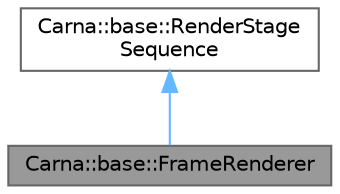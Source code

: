 digraph "Carna::base::FrameRenderer"
{
 // LATEX_PDF_SIZE
  bgcolor="transparent";
  edge [fontname=Helvetica,fontsize=10,labelfontname=Helvetica,labelfontsize=10];
  node [fontname=Helvetica,fontsize=10,shape=box,height=0.2,width=0.4];
  Node1 [id="Node000001",label="Carna::base::FrameRenderer",height=0.2,width=0.4,color="gray40", fillcolor="grey60", style="filled", fontcolor="black",tooltip="Defines logic for rendering frames from given scenes."];
  Node2 -> Node1 [id="edge1_Node000001_Node000002",dir="back",color="steelblue1",style="solid",tooltip=" "];
  Node2 [id="Node000002",label="Carna::base::RenderStage\lSequence",height=0.2,width=0.4,color="gray40", fillcolor="white", style="filled",URL="$classCarna_1_1base_1_1RenderStageSequence.html",tooltip="Represents a rendering stages sequence."];
}
